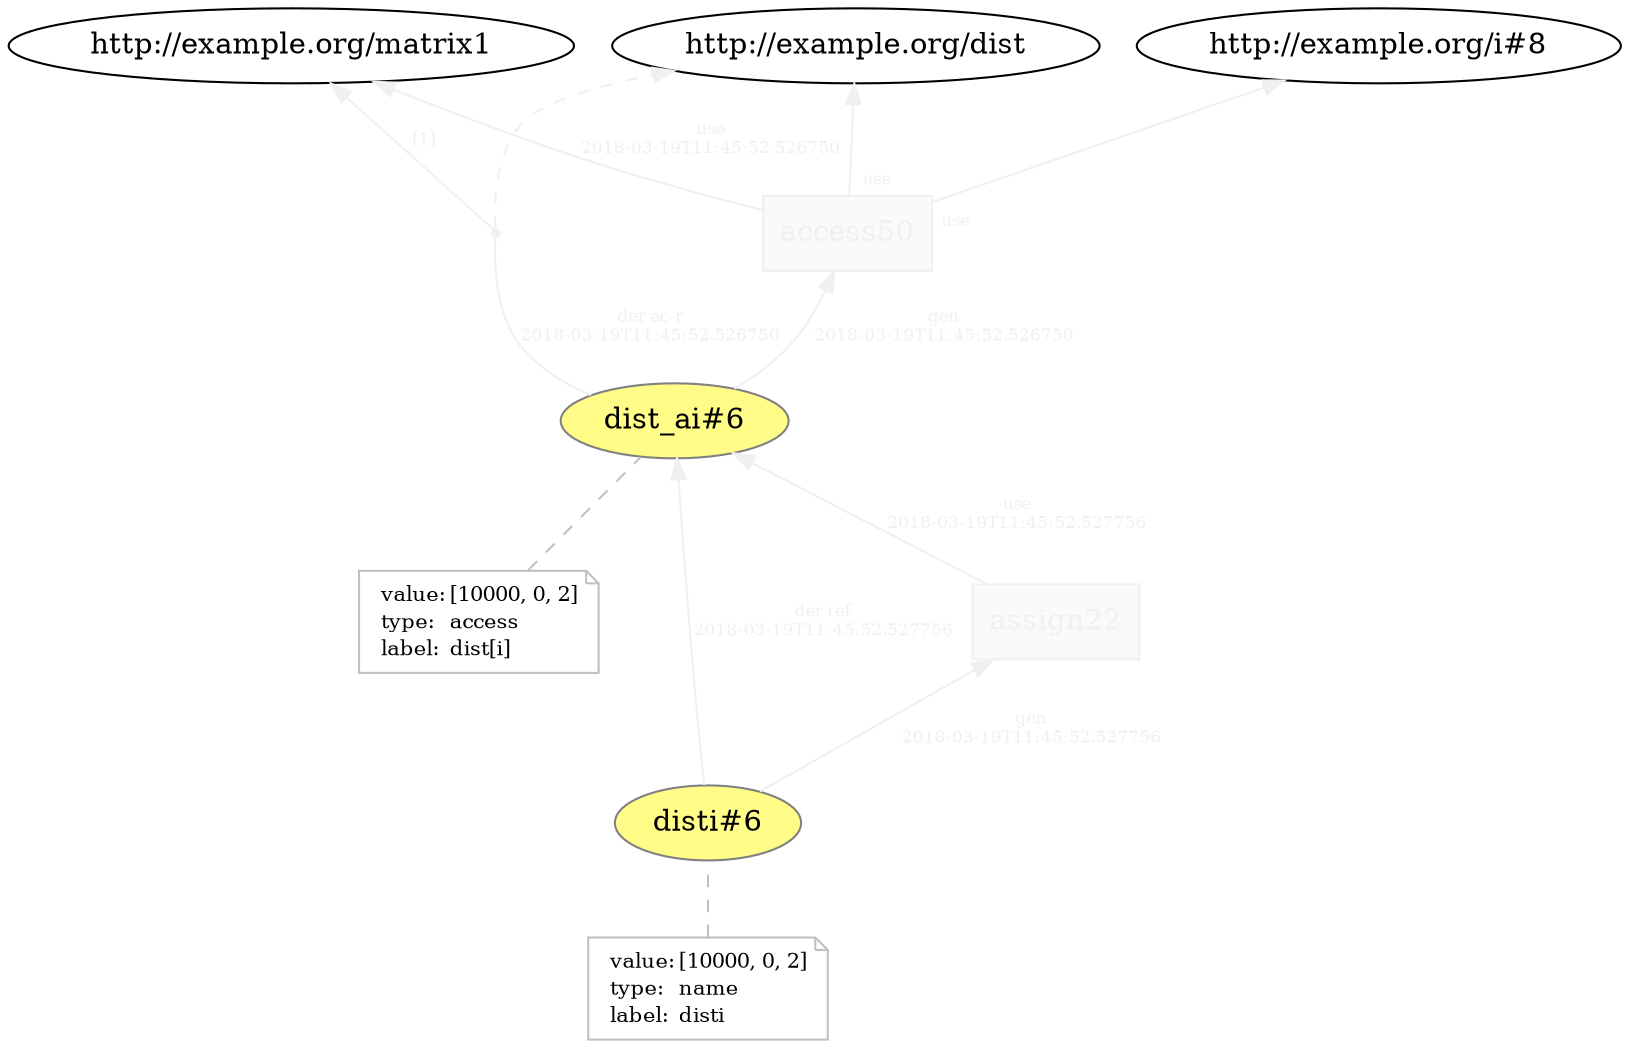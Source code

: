 digraph "PROV" { size="16,12"; rankdir="BT";
"http://example.org/dist_ai#6" [fillcolor="#FFFC87",color="#808080",style="filled",label="dist_ai#6",URL="http://example.org/dist_ai#6"]
"-attrs0" [color="gray",shape="note",fontsize="10",fontcolor="black",label=<<TABLE cellpadding="0" border="0">
	<TR>
	    <TD align="left">value:</TD>
	    <TD align="left">[10000, 0, 2]</TD>
	</TR>
	<TR>
	    <TD align="left">type:</TD>
	    <TD align="left">access</TD>
	</TR>
	<TR>
	    <TD align="left">label:</TD>
	    <TD align="left">dist[i]</TD>
	</TR>
</TABLE>>]
"-attrs0" -> "http://example.org/dist_ai#6" [color="gray",style="dashed",arrowhead="none"]
"http://example.org/access50" [fillcolor="#FAFAFA",color="#F0F0F0",shape="polygon",sides="4",style="filled",fontcolor="#F0F0F0",label="access50",URL="http://example.org/access50"]
"bn0" [shape="point",label="",fontcolor="#F0F0F0",color="#F0F0F0"]
"http://example.org/dist_ai#6" -> "bn0" [fontsize="8",distance="1.5",angle="60.0",rotation="20",label="der ac-r
2018-03-19T11:45:52.526750",arrowhead="none",fontcolor="#F0F0F0",color="#F0F0F0"]
"bn0" -> "http://example.org/dist" [style="dashed",fontcolor="#F0F0F0",color="#F0F0F0"]
"bn0" -> "http://example.org/matrix1" [fontsize="8",distance="1.5",angle="60.0",rotation="20",label="[1]",fontcolor="#F0F0F0",color="#F0F0F0"]
"http://example.org/access50" -> "http://example.org/dist" [labelfontsize="8",labeldistance="1.5",labelangle="60.0",rotation="20",taillabel="use",fontcolor="#F0F0F0",color="#F0F0F0"]
"http://example.org/access50" -> "http://example.org/i#8" [labelfontsize="8",labeldistance="1.5",labelangle="60.0",rotation="20",taillabel="use",fontcolor="#F0F0F0",color="#F0F0F0"]
"http://example.org/disti#6" [fillcolor="#FFFC87",color="#808080",style="filled",label="disti#6",URL="http://example.org/disti#6"]
"-attrs1" [color="gray",shape="note",fontsize="10",fontcolor="black",label=<<TABLE cellpadding="0" border="0">
	<TR>
	    <TD align="left">value:</TD>
	    <TD align="left">[10000, 0, 2]</TD>
	</TR>
	<TR>
	    <TD align="left">type:</TD>
	    <TD align="left">name</TD>
	</TR>
	<TR>
	    <TD align="left">label:</TD>
	    <TD align="left">disti</TD>
	</TR>
</TABLE>>]
"-attrs1" -> "http://example.org/disti#6" [color="gray",style="dashed",arrowhead="none"]
"http://example.org/assign22" [fillcolor="#FAFAFA",color="#F0F0F0",shape="polygon",sides="4",style="filled",fontcolor="#F0F0F0",label="assign22",URL="http://example.org/assign22"]
"http://example.org/disti#6" -> "http://example.org/dist_ai#6" [fontsize="8",distance="1.5",angle="60.0",rotation="20",label="der ref
2018-03-19T11:45:52.527756",fontcolor="#F0F0F0",color="#F0F0F0"]
"http://example.org/assign22" -> "http://example.org/dist_ai#6" [fontsize="8",distance="1.5",angle="60.0",rotation="20",label="use
2018-03-19T11:45:52.527756",fontcolor="#F0F0F0",color="#F0F0F0"]
"http://example.org/access50" -> "http://example.org/matrix1" [fontsize="8",distance="1.5",angle="60.0",rotation="20",label="use
2018-03-19T11:45:52.526750",fontcolor="#F0F0F0",color="#F0F0F0"]
"http://example.org/dist_ai#6" -> "http://example.org/access50" [fontsize="8",distance="1.5",angle="60.0",rotation="20",label="gen
2018-03-19T11:45:52.526750",fontcolor="#F0F0F0",color="#F0F0F0"]
"http://example.org/disti#6" -> "http://example.org/assign22" [fontsize="8",distance="1.5",angle="60.0",rotation="20",label="gen
2018-03-19T11:45:52.527756",fontcolor="#F0F0F0",color="#F0F0F0"]
}